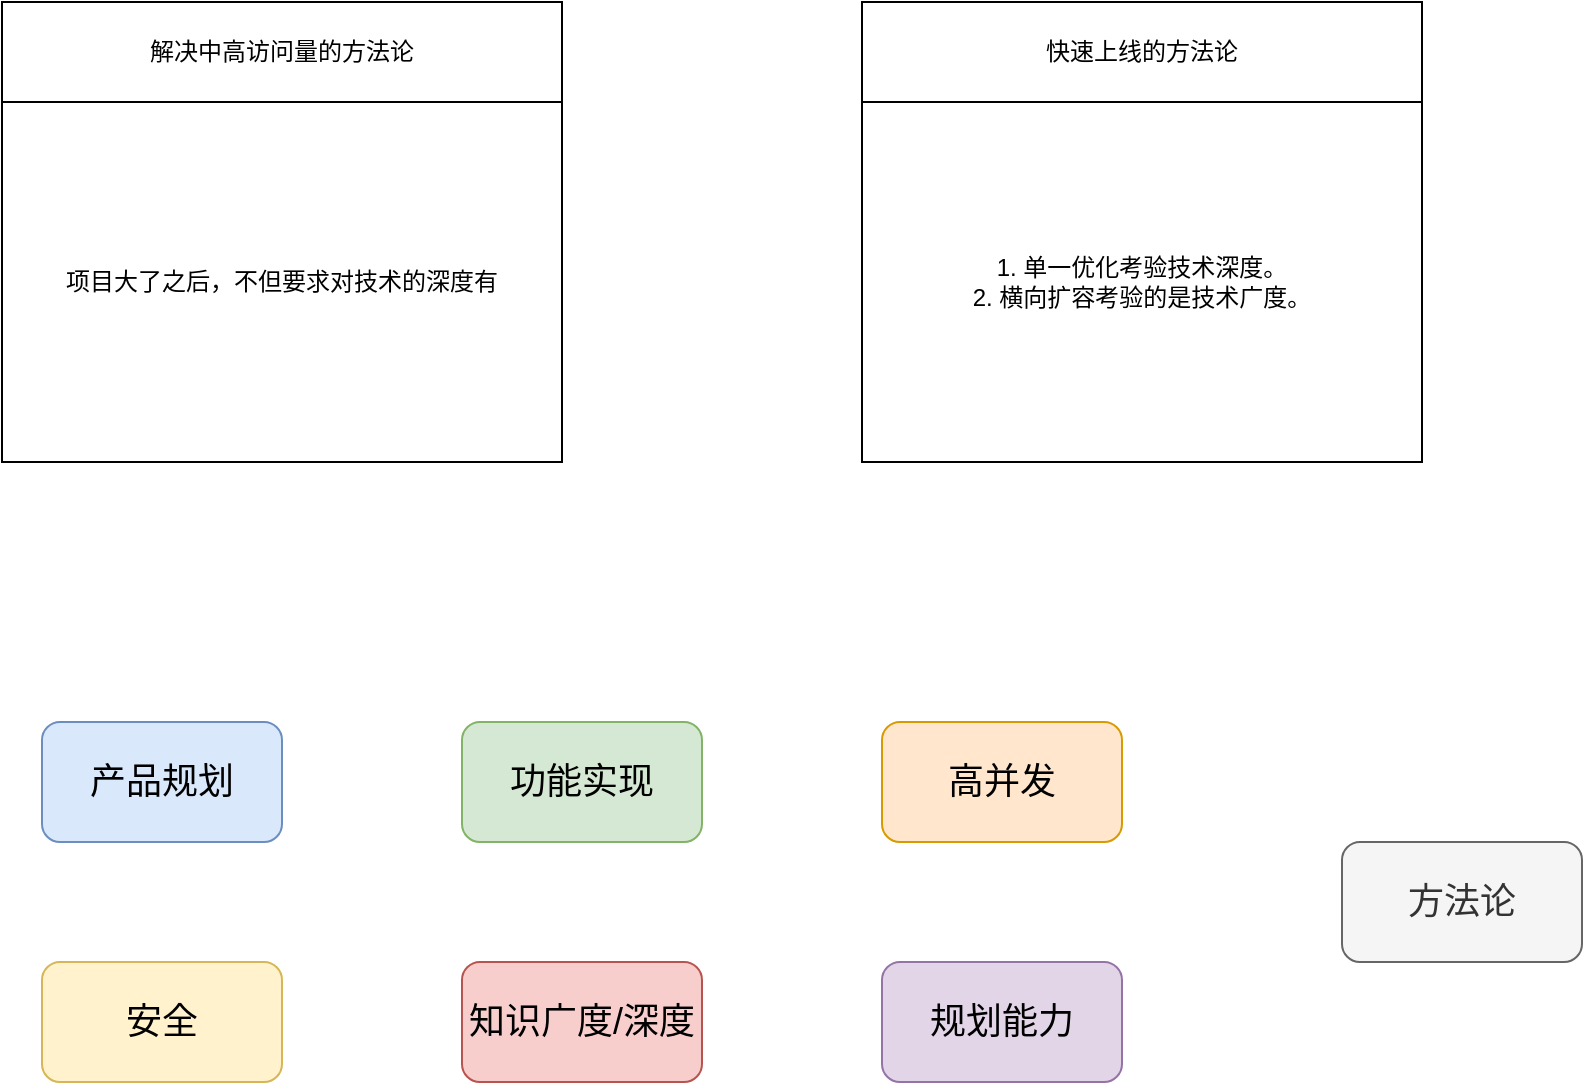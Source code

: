 <mxfile pages="1" version="11.2.5" type="github"><diagram id="MVKwC7X3cLLMZR9qpeJy" name="Page-1"><mxGraphModel dx="1435" dy="872" grid="1" gridSize="10" guides="1" tooltips="1" connect="1" arrows="1" fold="1" page="1" pageScale="1" pageWidth="3300" pageHeight="4681" math="0" shadow="0"><root><mxCell id="0"/><mxCell id="1" parent="0"/><mxCell id="y8DjVUmlxIeyAQ3soaXH-1" value="解决中高访问量的方法论" style="rounded=0;whiteSpace=wrap;html=1;" vertex="1" parent="1"><mxGeometry x="300" y="160" width="280" height="50" as="geometry"/></mxCell><mxCell id="y8DjVUmlxIeyAQ3soaXH-2" value="项目大了之后，不但要求对技术的深度有" style="rounded=0;whiteSpace=wrap;html=1;" vertex="1" parent="1"><mxGeometry x="300" y="210" width="280" height="180" as="geometry"/></mxCell><mxCell id="y8DjVUmlxIeyAQ3soaXH-3" value="快速上线的方法论" style="rounded=0;whiteSpace=wrap;html=1;" vertex="1" parent="1"><mxGeometry x="730" y="160" width="280" height="50" as="geometry"/></mxCell><mxCell id="y8DjVUmlxIeyAQ3soaXH-4" value="1. 单一优化考验技术深度。&lt;br&gt;2. 横向扩容考验的是技术广度。" style="rounded=0;whiteSpace=wrap;html=1;" vertex="1" parent="1"><mxGeometry x="730" y="210" width="280" height="180" as="geometry"/></mxCell><mxCell id="y8DjVUmlxIeyAQ3soaXH-5" value="产品规划" style="rounded=1;whiteSpace=wrap;html=1;fontSize=18;fillColor=#dae8fc;strokeColor=#6c8ebf;" vertex="1" parent="1"><mxGeometry x="320" y="520" width="120" height="60" as="geometry"/></mxCell><mxCell id="y8DjVUmlxIeyAQ3soaXH-6" value="功能实现" style="rounded=1;whiteSpace=wrap;html=1;fontSize=18;fillColor=#d5e8d4;strokeColor=#82b366;" vertex="1" parent="1"><mxGeometry x="530" y="520" width="120" height="60" as="geometry"/></mxCell><mxCell id="y8DjVUmlxIeyAQ3soaXH-7" value="高并发" style="rounded=1;whiteSpace=wrap;html=1;fontSize=18;fillColor=#ffe6cc;strokeColor=#d79b00;" vertex="1" parent="1"><mxGeometry x="740" y="520" width="120" height="60" as="geometry"/></mxCell><mxCell id="y8DjVUmlxIeyAQ3soaXH-8" value="安全" style="rounded=1;whiteSpace=wrap;html=1;fontSize=18;fillColor=#fff2cc;strokeColor=#d6b656;" vertex="1" parent="1"><mxGeometry x="320" y="640" width="120" height="60" as="geometry"/></mxCell><mxCell id="y8DjVUmlxIeyAQ3soaXH-9" value="知识广度/深度" style="rounded=1;whiteSpace=wrap;html=1;fontSize=18;fillColor=#f8cecc;strokeColor=#b85450;" vertex="1" parent="1"><mxGeometry x="530" y="640" width="120" height="60" as="geometry"/></mxCell><mxCell id="y8DjVUmlxIeyAQ3soaXH-10" value="规划能力" style="rounded=1;whiteSpace=wrap;html=1;fontSize=18;fillColor=#e1d5e7;strokeColor=#9673a6;" vertex="1" parent="1"><mxGeometry x="740" y="640" width="120" height="60" as="geometry"/></mxCell><mxCell id="y8DjVUmlxIeyAQ3soaXH-11" value="方法论" style="rounded=1;whiteSpace=wrap;html=1;fontSize=18;fillColor=#f5f5f5;strokeColor=#666666;fontColor=#333333;" vertex="1" parent="1"><mxGeometry x="970" y="580" width="120" height="60" as="geometry"/></mxCell></root></mxGraphModel></diagram></mxfile>
